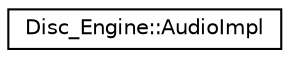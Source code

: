 digraph "Graphical Class Hierarchy"
{
  edge [fontname="Helvetica",fontsize="10",labelfontname="Helvetica",labelfontsize="10"];
  node [fontname="Helvetica",fontsize="10",shape=record];
  rankdir="LR";
  Node0 [label="Disc_Engine::AudioImpl",height=0.2,width=0.4,color="black", fillcolor="white", style="filled",URL="$struct_disc___engine_1_1_audio_impl.html"];
}
